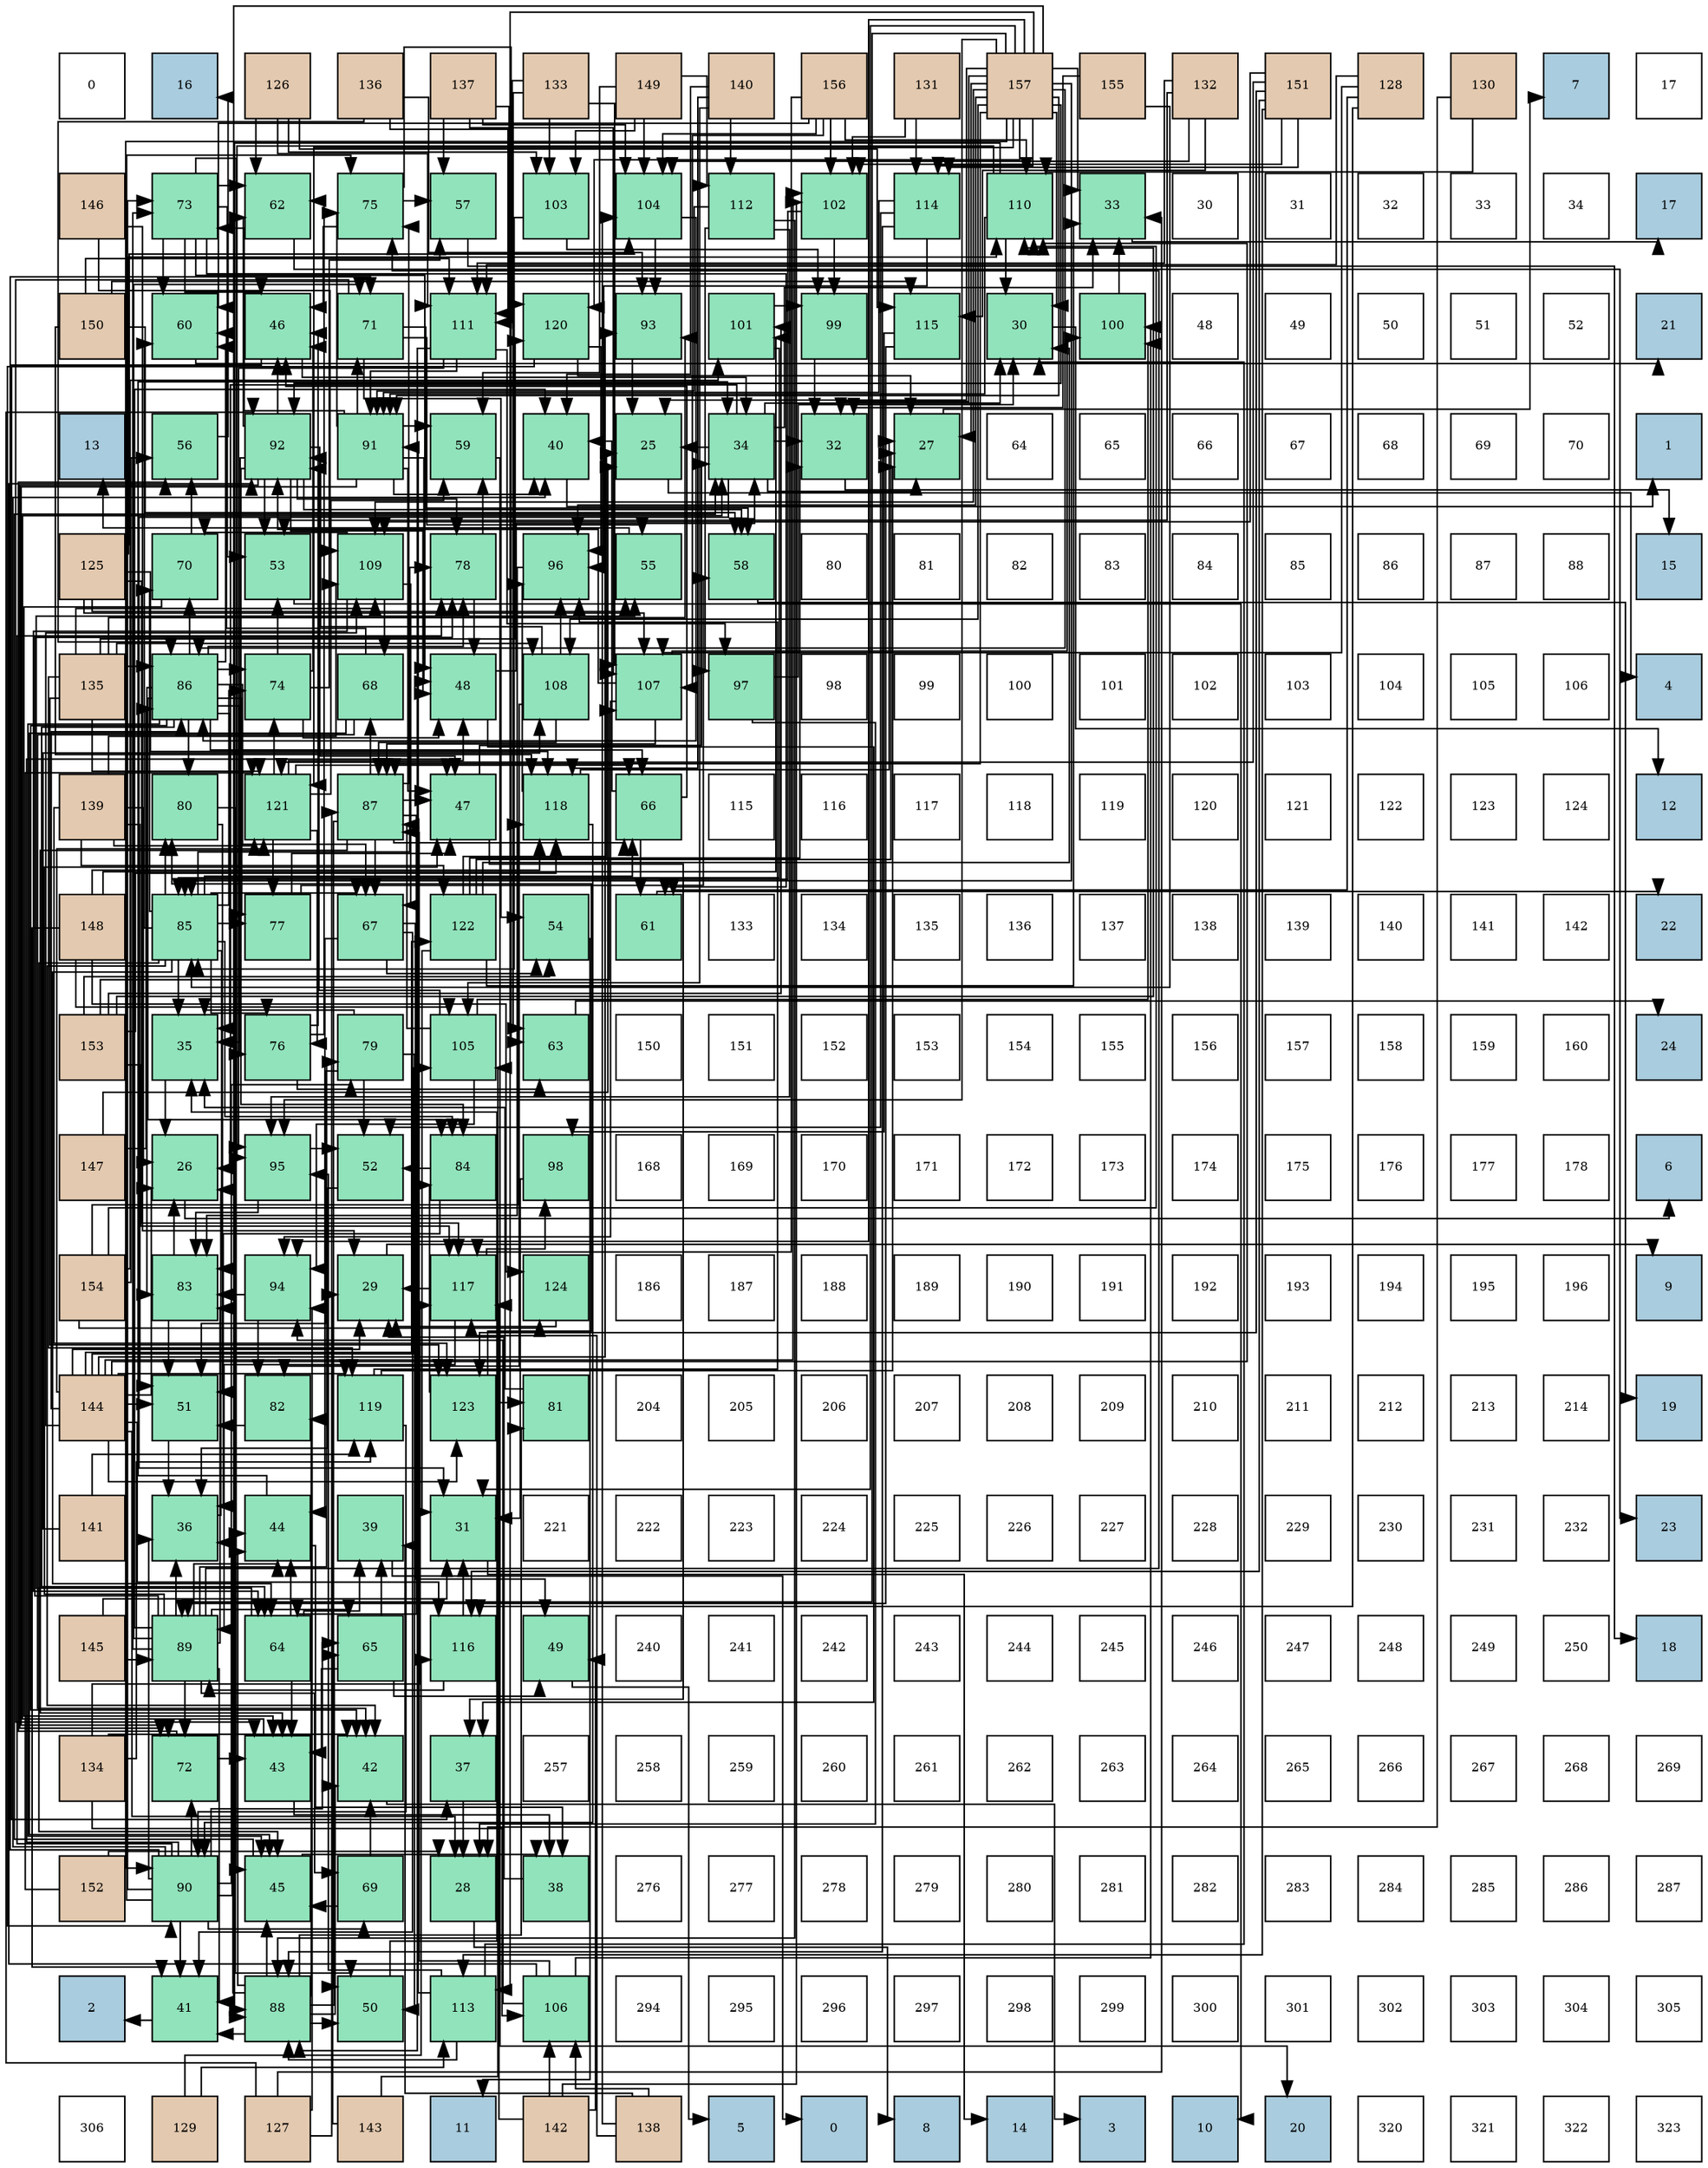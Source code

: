 digraph layout{
 rankdir=TB;
 splines=ortho;
 node [style=filled shape=square fixedsize=true width=0.6];
0[label="0", fontsize=8, fillcolor="#ffffff"];
1[label="16", fontsize=8, fillcolor="#a9ccde"];
2[label="126", fontsize=8, fillcolor="#e3c9af"];
3[label="136", fontsize=8, fillcolor="#e3c9af"];
4[label="137", fontsize=8, fillcolor="#e3c9af"];
5[label="133", fontsize=8, fillcolor="#e3c9af"];
6[label="149", fontsize=8, fillcolor="#e3c9af"];
7[label="140", fontsize=8, fillcolor="#e3c9af"];
8[label="156", fontsize=8, fillcolor="#e3c9af"];
9[label="131", fontsize=8, fillcolor="#e3c9af"];
10[label="157", fontsize=8, fillcolor="#e3c9af"];
11[label="155", fontsize=8, fillcolor="#e3c9af"];
12[label="132", fontsize=8, fillcolor="#e3c9af"];
13[label="151", fontsize=8, fillcolor="#e3c9af"];
14[label="128", fontsize=8, fillcolor="#e3c9af"];
15[label="130", fontsize=8, fillcolor="#e3c9af"];
16[label="7", fontsize=8, fillcolor="#a9ccde"];
17[label="17", fontsize=8, fillcolor="#ffffff"];
18[label="146", fontsize=8, fillcolor="#e3c9af"];
19[label="73", fontsize=8, fillcolor="#91e3bb"];
20[label="62", fontsize=8, fillcolor="#91e3bb"];
21[label="75", fontsize=8, fillcolor="#91e3bb"];
22[label="57", fontsize=8, fillcolor="#91e3bb"];
23[label="103", fontsize=8, fillcolor="#91e3bb"];
24[label="104", fontsize=8, fillcolor="#91e3bb"];
25[label="112", fontsize=8, fillcolor="#91e3bb"];
26[label="102", fontsize=8, fillcolor="#91e3bb"];
27[label="114", fontsize=8, fillcolor="#91e3bb"];
28[label="110", fontsize=8, fillcolor="#91e3bb"];
29[label="33", fontsize=8, fillcolor="#91e3bb"];
30[label="30", fontsize=8, fillcolor="#ffffff"];
31[label="31", fontsize=8, fillcolor="#ffffff"];
32[label="32", fontsize=8, fillcolor="#ffffff"];
33[label="33", fontsize=8, fillcolor="#ffffff"];
34[label="34", fontsize=8, fillcolor="#ffffff"];
35[label="17", fontsize=8, fillcolor="#a9ccde"];
36[label="150", fontsize=8, fillcolor="#e3c9af"];
37[label="60", fontsize=8, fillcolor="#91e3bb"];
38[label="46", fontsize=8, fillcolor="#91e3bb"];
39[label="71", fontsize=8, fillcolor="#91e3bb"];
40[label="111", fontsize=8, fillcolor="#91e3bb"];
41[label="120", fontsize=8, fillcolor="#91e3bb"];
42[label="93", fontsize=8, fillcolor="#91e3bb"];
43[label="101", fontsize=8, fillcolor="#91e3bb"];
44[label="99", fontsize=8, fillcolor="#91e3bb"];
45[label="115", fontsize=8, fillcolor="#91e3bb"];
46[label="30", fontsize=8, fillcolor="#91e3bb"];
47[label="100", fontsize=8, fillcolor="#91e3bb"];
48[label="48", fontsize=8, fillcolor="#ffffff"];
49[label="49", fontsize=8, fillcolor="#ffffff"];
50[label="50", fontsize=8, fillcolor="#ffffff"];
51[label="51", fontsize=8, fillcolor="#ffffff"];
52[label="52", fontsize=8, fillcolor="#ffffff"];
53[label="21", fontsize=8, fillcolor="#a9ccde"];
54[label="13", fontsize=8, fillcolor="#a9ccde"];
55[label="56", fontsize=8, fillcolor="#91e3bb"];
56[label="92", fontsize=8, fillcolor="#91e3bb"];
57[label="91", fontsize=8, fillcolor="#91e3bb"];
58[label="59", fontsize=8, fillcolor="#91e3bb"];
59[label="40", fontsize=8, fillcolor="#91e3bb"];
60[label="25", fontsize=8, fillcolor="#91e3bb"];
61[label="34", fontsize=8, fillcolor="#91e3bb"];
62[label="32", fontsize=8, fillcolor="#91e3bb"];
63[label="27", fontsize=8, fillcolor="#91e3bb"];
64[label="64", fontsize=8, fillcolor="#ffffff"];
65[label="65", fontsize=8, fillcolor="#ffffff"];
66[label="66", fontsize=8, fillcolor="#ffffff"];
67[label="67", fontsize=8, fillcolor="#ffffff"];
68[label="68", fontsize=8, fillcolor="#ffffff"];
69[label="69", fontsize=8, fillcolor="#ffffff"];
70[label="70", fontsize=8, fillcolor="#ffffff"];
71[label="1", fontsize=8, fillcolor="#a9ccde"];
72[label="125", fontsize=8, fillcolor="#e3c9af"];
73[label="70", fontsize=8, fillcolor="#91e3bb"];
74[label="53", fontsize=8, fillcolor="#91e3bb"];
75[label="109", fontsize=8, fillcolor="#91e3bb"];
76[label="78", fontsize=8, fillcolor="#91e3bb"];
77[label="96", fontsize=8, fillcolor="#91e3bb"];
78[label="55", fontsize=8, fillcolor="#91e3bb"];
79[label="58", fontsize=8, fillcolor="#91e3bb"];
80[label="80", fontsize=8, fillcolor="#ffffff"];
81[label="81", fontsize=8, fillcolor="#ffffff"];
82[label="82", fontsize=8, fillcolor="#ffffff"];
83[label="83", fontsize=8, fillcolor="#ffffff"];
84[label="84", fontsize=8, fillcolor="#ffffff"];
85[label="85", fontsize=8, fillcolor="#ffffff"];
86[label="86", fontsize=8, fillcolor="#ffffff"];
87[label="87", fontsize=8, fillcolor="#ffffff"];
88[label="88", fontsize=8, fillcolor="#ffffff"];
89[label="15", fontsize=8, fillcolor="#a9ccde"];
90[label="135", fontsize=8, fillcolor="#e3c9af"];
91[label="86", fontsize=8, fillcolor="#91e3bb"];
92[label="74", fontsize=8, fillcolor="#91e3bb"];
93[label="68", fontsize=8, fillcolor="#91e3bb"];
94[label="48", fontsize=8, fillcolor="#91e3bb"];
95[label="108", fontsize=8, fillcolor="#91e3bb"];
96[label="107", fontsize=8, fillcolor="#91e3bb"];
97[label="97", fontsize=8, fillcolor="#91e3bb"];
98[label="98", fontsize=8, fillcolor="#ffffff"];
99[label="99", fontsize=8, fillcolor="#ffffff"];
100[label="100", fontsize=8, fillcolor="#ffffff"];
101[label="101", fontsize=8, fillcolor="#ffffff"];
102[label="102", fontsize=8, fillcolor="#ffffff"];
103[label="103", fontsize=8, fillcolor="#ffffff"];
104[label="104", fontsize=8, fillcolor="#ffffff"];
105[label="105", fontsize=8, fillcolor="#ffffff"];
106[label="106", fontsize=8, fillcolor="#ffffff"];
107[label="4", fontsize=8, fillcolor="#a9ccde"];
108[label="139", fontsize=8, fillcolor="#e3c9af"];
109[label="80", fontsize=8, fillcolor="#91e3bb"];
110[label="121", fontsize=8, fillcolor="#91e3bb"];
111[label="87", fontsize=8, fillcolor="#91e3bb"];
112[label="47", fontsize=8, fillcolor="#91e3bb"];
113[label="118", fontsize=8, fillcolor="#91e3bb"];
114[label="66", fontsize=8, fillcolor="#91e3bb"];
115[label="115", fontsize=8, fillcolor="#ffffff"];
116[label="116", fontsize=8, fillcolor="#ffffff"];
117[label="117", fontsize=8, fillcolor="#ffffff"];
118[label="118", fontsize=8, fillcolor="#ffffff"];
119[label="119", fontsize=8, fillcolor="#ffffff"];
120[label="120", fontsize=8, fillcolor="#ffffff"];
121[label="121", fontsize=8, fillcolor="#ffffff"];
122[label="122", fontsize=8, fillcolor="#ffffff"];
123[label="123", fontsize=8, fillcolor="#ffffff"];
124[label="124", fontsize=8, fillcolor="#ffffff"];
125[label="12", fontsize=8, fillcolor="#a9ccde"];
126[label="148", fontsize=8, fillcolor="#e3c9af"];
127[label="85", fontsize=8, fillcolor="#91e3bb"];
128[label="77", fontsize=8, fillcolor="#91e3bb"];
129[label="67", fontsize=8, fillcolor="#91e3bb"];
130[label="122", fontsize=8, fillcolor="#91e3bb"];
131[label="54", fontsize=8, fillcolor="#91e3bb"];
132[label="61", fontsize=8, fillcolor="#91e3bb"];
133[label="133", fontsize=8, fillcolor="#ffffff"];
134[label="134", fontsize=8, fillcolor="#ffffff"];
135[label="135", fontsize=8, fillcolor="#ffffff"];
136[label="136", fontsize=8, fillcolor="#ffffff"];
137[label="137", fontsize=8, fillcolor="#ffffff"];
138[label="138", fontsize=8, fillcolor="#ffffff"];
139[label="139", fontsize=8, fillcolor="#ffffff"];
140[label="140", fontsize=8, fillcolor="#ffffff"];
141[label="141", fontsize=8, fillcolor="#ffffff"];
142[label="142", fontsize=8, fillcolor="#ffffff"];
143[label="22", fontsize=8, fillcolor="#a9ccde"];
144[label="153", fontsize=8, fillcolor="#e3c9af"];
145[label="35", fontsize=8, fillcolor="#91e3bb"];
146[label="76", fontsize=8, fillcolor="#91e3bb"];
147[label="79", fontsize=8, fillcolor="#91e3bb"];
148[label="105", fontsize=8, fillcolor="#91e3bb"];
149[label="63", fontsize=8, fillcolor="#91e3bb"];
150[label="150", fontsize=8, fillcolor="#ffffff"];
151[label="151", fontsize=8, fillcolor="#ffffff"];
152[label="152", fontsize=8, fillcolor="#ffffff"];
153[label="153", fontsize=8, fillcolor="#ffffff"];
154[label="154", fontsize=8, fillcolor="#ffffff"];
155[label="155", fontsize=8, fillcolor="#ffffff"];
156[label="156", fontsize=8, fillcolor="#ffffff"];
157[label="157", fontsize=8, fillcolor="#ffffff"];
158[label="158", fontsize=8, fillcolor="#ffffff"];
159[label="159", fontsize=8, fillcolor="#ffffff"];
160[label="160", fontsize=8, fillcolor="#ffffff"];
161[label="24", fontsize=8, fillcolor="#a9ccde"];
162[label="147", fontsize=8, fillcolor="#e3c9af"];
163[label="26", fontsize=8, fillcolor="#91e3bb"];
164[label="95", fontsize=8, fillcolor="#91e3bb"];
165[label="52", fontsize=8, fillcolor="#91e3bb"];
166[label="84", fontsize=8, fillcolor="#91e3bb"];
167[label="98", fontsize=8, fillcolor="#91e3bb"];
168[label="168", fontsize=8, fillcolor="#ffffff"];
169[label="169", fontsize=8, fillcolor="#ffffff"];
170[label="170", fontsize=8, fillcolor="#ffffff"];
171[label="171", fontsize=8, fillcolor="#ffffff"];
172[label="172", fontsize=8, fillcolor="#ffffff"];
173[label="173", fontsize=8, fillcolor="#ffffff"];
174[label="174", fontsize=8, fillcolor="#ffffff"];
175[label="175", fontsize=8, fillcolor="#ffffff"];
176[label="176", fontsize=8, fillcolor="#ffffff"];
177[label="177", fontsize=8, fillcolor="#ffffff"];
178[label="178", fontsize=8, fillcolor="#ffffff"];
179[label="6", fontsize=8, fillcolor="#a9ccde"];
180[label="154", fontsize=8, fillcolor="#e3c9af"];
181[label="83", fontsize=8, fillcolor="#91e3bb"];
182[label="94", fontsize=8, fillcolor="#91e3bb"];
183[label="29", fontsize=8, fillcolor="#91e3bb"];
184[label="117", fontsize=8, fillcolor="#91e3bb"];
185[label="124", fontsize=8, fillcolor="#91e3bb"];
186[label="186", fontsize=8, fillcolor="#ffffff"];
187[label="187", fontsize=8, fillcolor="#ffffff"];
188[label="188", fontsize=8, fillcolor="#ffffff"];
189[label="189", fontsize=8, fillcolor="#ffffff"];
190[label="190", fontsize=8, fillcolor="#ffffff"];
191[label="191", fontsize=8, fillcolor="#ffffff"];
192[label="192", fontsize=8, fillcolor="#ffffff"];
193[label="193", fontsize=8, fillcolor="#ffffff"];
194[label="194", fontsize=8, fillcolor="#ffffff"];
195[label="195", fontsize=8, fillcolor="#ffffff"];
196[label="196", fontsize=8, fillcolor="#ffffff"];
197[label="9", fontsize=8, fillcolor="#a9ccde"];
198[label="144", fontsize=8, fillcolor="#e3c9af"];
199[label="51", fontsize=8, fillcolor="#91e3bb"];
200[label="82", fontsize=8, fillcolor="#91e3bb"];
201[label="119", fontsize=8, fillcolor="#91e3bb"];
202[label="123", fontsize=8, fillcolor="#91e3bb"];
203[label="81", fontsize=8, fillcolor="#91e3bb"];
204[label="204", fontsize=8, fillcolor="#ffffff"];
205[label="205", fontsize=8, fillcolor="#ffffff"];
206[label="206", fontsize=8, fillcolor="#ffffff"];
207[label="207", fontsize=8, fillcolor="#ffffff"];
208[label="208", fontsize=8, fillcolor="#ffffff"];
209[label="209", fontsize=8, fillcolor="#ffffff"];
210[label="210", fontsize=8, fillcolor="#ffffff"];
211[label="211", fontsize=8, fillcolor="#ffffff"];
212[label="212", fontsize=8, fillcolor="#ffffff"];
213[label="213", fontsize=8, fillcolor="#ffffff"];
214[label="214", fontsize=8, fillcolor="#ffffff"];
215[label="19", fontsize=8, fillcolor="#a9ccde"];
216[label="141", fontsize=8, fillcolor="#e3c9af"];
217[label="36", fontsize=8, fillcolor="#91e3bb"];
218[label="44", fontsize=8, fillcolor="#91e3bb"];
219[label="39", fontsize=8, fillcolor="#91e3bb"];
220[label="31", fontsize=8, fillcolor="#91e3bb"];
221[label="221", fontsize=8, fillcolor="#ffffff"];
222[label="222", fontsize=8, fillcolor="#ffffff"];
223[label="223", fontsize=8, fillcolor="#ffffff"];
224[label="224", fontsize=8, fillcolor="#ffffff"];
225[label="225", fontsize=8, fillcolor="#ffffff"];
226[label="226", fontsize=8, fillcolor="#ffffff"];
227[label="227", fontsize=8, fillcolor="#ffffff"];
228[label="228", fontsize=8, fillcolor="#ffffff"];
229[label="229", fontsize=8, fillcolor="#ffffff"];
230[label="230", fontsize=8, fillcolor="#ffffff"];
231[label="231", fontsize=8, fillcolor="#ffffff"];
232[label="232", fontsize=8, fillcolor="#ffffff"];
233[label="23", fontsize=8, fillcolor="#a9ccde"];
234[label="145", fontsize=8, fillcolor="#e3c9af"];
235[label="89", fontsize=8, fillcolor="#91e3bb"];
236[label="64", fontsize=8, fillcolor="#91e3bb"];
237[label="65", fontsize=8, fillcolor="#91e3bb"];
238[label="116", fontsize=8, fillcolor="#91e3bb"];
239[label="49", fontsize=8, fillcolor="#91e3bb"];
240[label="240", fontsize=8, fillcolor="#ffffff"];
241[label="241", fontsize=8, fillcolor="#ffffff"];
242[label="242", fontsize=8, fillcolor="#ffffff"];
243[label="243", fontsize=8, fillcolor="#ffffff"];
244[label="244", fontsize=8, fillcolor="#ffffff"];
245[label="245", fontsize=8, fillcolor="#ffffff"];
246[label="246", fontsize=8, fillcolor="#ffffff"];
247[label="247", fontsize=8, fillcolor="#ffffff"];
248[label="248", fontsize=8, fillcolor="#ffffff"];
249[label="249", fontsize=8, fillcolor="#ffffff"];
250[label="250", fontsize=8, fillcolor="#ffffff"];
251[label="18", fontsize=8, fillcolor="#a9ccde"];
252[label="134", fontsize=8, fillcolor="#e3c9af"];
253[label="72", fontsize=8, fillcolor="#91e3bb"];
254[label="43", fontsize=8, fillcolor="#91e3bb"];
255[label="42", fontsize=8, fillcolor="#91e3bb"];
256[label="37", fontsize=8, fillcolor="#91e3bb"];
257[label="257", fontsize=8, fillcolor="#ffffff"];
258[label="258", fontsize=8, fillcolor="#ffffff"];
259[label="259", fontsize=8, fillcolor="#ffffff"];
260[label="260", fontsize=8, fillcolor="#ffffff"];
261[label="261", fontsize=8, fillcolor="#ffffff"];
262[label="262", fontsize=8, fillcolor="#ffffff"];
263[label="263", fontsize=8, fillcolor="#ffffff"];
264[label="264", fontsize=8, fillcolor="#ffffff"];
265[label="265", fontsize=8, fillcolor="#ffffff"];
266[label="266", fontsize=8, fillcolor="#ffffff"];
267[label="267", fontsize=8, fillcolor="#ffffff"];
268[label="268", fontsize=8, fillcolor="#ffffff"];
269[label="269", fontsize=8, fillcolor="#ffffff"];
270[label="152", fontsize=8, fillcolor="#e3c9af"];
271[label="90", fontsize=8, fillcolor="#91e3bb"];
272[label="45", fontsize=8, fillcolor="#91e3bb"];
273[label="69", fontsize=8, fillcolor="#91e3bb"];
274[label="28", fontsize=8, fillcolor="#91e3bb"];
275[label="38", fontsize=8, fillcolor="#91e3bb"];
276[label="276", fontsize=8, fillcolor="#ffffff"];
277[label="277", fontsize=8, fillcolor="#ffffff"];
278[label="278", fontsize=8, fillcolor="#ffffff"];
279[label="279", fontsize=8, fillcolor="#ffffff"];
280[label="280", fontsize=8, fillcolor="#ffffff"];
281[label="281", fontsize=8, fillcolor="#ffffff"];
282[label="282", fontsize=8, fillcolor="#ffffff"];
283[label="283", fontsize=8, fillcolor="#ffffff"];
284[label="284", fontsize=8, fillcolor="#ffffff"];
285[label="285", fontsize=8, fillcolor="#ffffff"];
286[label="286", fontsize=8, fillcolor="#ffffff"];
287[label="287", fontsize=8, fillcolor="#ffffff"];
288[label="2", fontsize=8, fillcolor="#a9ccde"];
289[label="41", fontsize=8, fillcolor="#91e3bb"];
290[label="88", fontsize=8, fillcolor="#91e3bb"];
291[label="50", fontsize=8, fillcolor="#91e3bb"];
292[label="113", fontsize=8, fillcolor="#91e3bb"];
293[label="106", fontsize=8, fillcolor="#91e3bb"];
294[label="294", fontsize=8, fillcolor="#ffffff"];
295[label="295", fontsize=8, fillcolor="#ffffff"];
296[label="296", fontsize=8, fillcolor="#ffffff"];
297[label="297", fontsize=8, fillcolor="#ffffff"];
298[label="298", fontsize=8, fillcolor="#ffffff"];
299[label="299", fontsize=8, fillcolor="#ffffff"];
300[label="300", fontsize=8, fillcolor="#ffffff"];
301[label="301", fontsize=8, fillcolor="#ffffff"];
302[label="302", fontsize=8, fillcolor="#ffffff"];
303[label="303", fontsize=8, fillcolor="#ffffff"];
304[label="304", fontsize=8, fillcolor="#ffffff"];
305[label="305", fontsize=8, fillcolor="#ffffff"];
306[label="306", fontsize=8, fillcolor="#ffffff"];
307[label="129", fontsize=8, fillcolor="#e3c9af"];
308[label="127", fontsize=8, fillcolor="#e3c9af"];
309[label="143", fontsize=8, fillcolor="#e3c9af"];
310[label="11", fontsize=8, fillcolor="#a9ccde"];
311[label="142", fontsize=8, fillcolor="#e3c9af"];
312[label="138", fontsize=8, fillcolor="#e3c9af"];
313[label="5", fontsize=8, fillcolor="#a9ccde"];
314[label="0", fontsize=8, fillcolor="#a9ccde"];
315[label="8", fontsize=8, fillcolor="#a9ccde"];
316[label="14", fontsize=8, fillcolor="#a9ccde"];
317[label="3", fontsize=8, fillcolor="#a9ccde"];
318[label="10", fontsize=8, fillcolor="#a9ccde"];
319[label="20", fontsize=8, fillcolor="#a9ccde"];
320[label="320", fontsize=8, fillcolor="#ffffff"];
321[label="321", fontsize=8, fillcolor="#ffffff"];
322[label="322", fontsize=8, fillcolor="#ffffff"];
323[label="323", fontsize=8, fillcolor="#ffffff"];
edge [constraint=false, style=vis];60 -> 107;
163 -> 179;
63 -> 16;
274 -> 315;
183 -> 197;
46 -> 125;
220 -> 316;
62 -> 89;
29 -> 35;
61 -> 60;
61 -> 163;
61 -> 63;
61 -> 46;
61 -> 220;
61 -> 62;
61 -> 29;
145 -> 163;
217 -> 163;
256 -> 274;
275 -> 183;
219 -> 314;
59 -> 71;
289 -> 288;
255 -> 317;
254 -> 61;
254 -> 275;
218 -> 61;
218 -> 275;
272 -> 61;
272 -> 275;
38 -> 61;
38 -> 256;
112 -> 61;
112 -> 256;
94 -> 61;
94 -> 256;
239 -> 313;
291 -> 145;
199 -> 217;
165 -> 217;
74 -> 318;
131 -> 310;
78 -> 54;
55 -> 1;
22 -> 251;
79 -> 215;
58 -> 319;
37 -> 53;
132 -> 143;
20 -> 233;
149 -> 161;
236 -> 219;
236 -> 254;
236 -> 218;
236 -> 78;
237 -> 219;
237 -> 254;
237 -> 239;
114 -> 59;
114 -> 38;
114 -> 132;
129 -> 289;
129 -> 218;
129 -> 239;
129 -> 131;
93 -> 255;
93 -> 272;
93 -> 37;
273 -> 255;
273 -> 272;
73 -> 254;
73 -> 55;
39 -> 254;
39 -> 131;
39 -> 78;
39 -> 79;
253 -> 254;
253 -> 55;
19 -> 272;
19 -> 38;
19 -> 94;
19 -> 74;
19 -> 37;
19 -> 132;
19 -> 20;
92 -> 38;
92 -> 94;
92 -> 74;
92 -> 22;
21 -> 38;
21 -> 22;
21 -> 149;
146 -> 38;
146 -> 20;
146 -> 149;
128 -> 112;
128 -> 79;
76 -> 94;
76 -> 58;
147 -> 145;
147 -> 291;
147 -> 199;
147 -> 165;
109 -> 291;
109 -> 199;
203 -> 145;
200 -> 199;
181 -> 163;
181 -> 199;
166 -> 217;
166 -> 165;
127 -> 145;
127 -> 255;
127 -> 272;
127 -> 37;
127 -> 236;
127 -> 114;
127 -> 129;
127 -> 73;
127 -> 92;
127 -> 146;
127 -> 128;
127 -> 76;
127 -> 109;
127 -> 181;
127 -> 166;
91 -> 145;
91 -> 255;
91 -> 272;
91 -> 37;
91 -> 236;
91 -> 114;
91 -> 129;
91 -> 73;
91 -> 92;
91 -> 146;
91 -> 128;
91 -> 76;
91 -> 109;
91 -> 181;
91 -> 166;
111 -> 254;
111 -> 112;
111 -> 291;
111 -> 236;
111 -> 114;
111 -> 129;
111 -> 93;
111 -> 21;
290 -> 217;
290 -> 289;
290 -> 255;
290 -> 218;
290 -> 272;
290 -> 291;
290 -> 237;
290 -> 203;
290 -> 200;
235 -> 217;
235 -> 59;
235 -> 289;
235 -> 218;
235 -> 112;
235 -> 237;
235 -> 273;
235 -> 39;
235 -> 253;
235 -> 19;
235 -> 21;
235 -> 76;
235 -> 147;
235 -> 181;
271 -> 217;
271 -> 59;
271 -> 289;
271 -> 218;
271 -> 112;
271 -> 237;
271 -> 273;
271 -> 39;
271 -> 253;
271 -> 19;
271 -> 21;
271 -> 76;
271 -> 147;
57 -> 59;
57 -> 112;
57 -> 94;
57 -> 58;
57 -> 39;
57 -> 253;
57 -> 19;
57 -> 21;
56 -> 145;
56 -> 38;
56 -> 112;
56 -> 94;
56 -> 74;
56 -> 79;
56 -> 20;
56 -> 253;
56 -> 76;
56 -> 166;
42 -> 60;
182 -> 200;
182 -> 181;
164 -> 165;
164 -> 181;
77 -> 181;
97 -> 274;
97 -> 46;
167 -> 220;
44 -> 62;
47 -> 29;
43 -> 127;
43 -> 44;
26 -> 127;
26 -> 44;
23 -> 127;
23 -> 44;
24 -> 91;
24 -> 42;
148 -> 111;
148 -> 56;
148 -> 182;
148 -> 47;
293 -> 111;
293 -> 56;
293 -> 182;
293 -> 47;
96 -> 111;
96 -> 56;
96 -> 182;
96 -> 47;
95 -> 200;
95 -> 111;
95 -> 56;
95 -> 77;
75 -> 236;
75 -> 129;
75 -> 93;
75 -> 73;
28 -> 46;
28 -> 290;
28 -> 57;
28 -> 164;
40 -> 290;
40 -> 57;
40 -> 164;
40 -> 97;
25 -> 290;
25 -> 57;
25 -> 164;
25 -> 97;
292 -> 46;
292 -> 290;
292 -> 57;
292 -> 164;
27 -> 165;
27 -> 290;
27 -> 57;
27 -> 77;
45 -> 235;
45 -> 167;
238 -> 220;
238 -> 235;
184 -> 183;
184 -> 235;
184 -> 167;
113 -> 63;
113 -> 271;
113 -> 77;
201 -> 63;
201 -> 271;
201 -> 77;
41 -> 63;
41 -> 271;
41 -> 77;
110 -> 94;
110 -> 58;
110 -> 114;
110 -> 92;
110 -> 146;
110 -> 128;
130 -> 60;
130 -> 63;
130 -> 46;
130 -> 220;
130 -> 62;
130 -> 29;
202 -> 109;
202 -> 203;
202 -> 166;
185 -> 183;
72 -> 78;
72 -> 24;
72 -> 96;
72 -> 28;
72 -> 184;
72 -> 113;
2 -> 20;
2 -> 23;
2 -> 40;
2 -> 45;
308 -> 29;
308 -> 111;
308 -> 56;
308 -> 182;
14 -> 132;
14 -> 96;
14 -> 40;
14 -> 238;
307 -> 292;
307 -> 238;
15 -> 274;
15 -> 28;
9 -> 26;
9 -> 27;
12 -> 74;
12 -> 24;
12 -> 40;
12 -> 45;
5 -> 149;
5 -> 23;
5 -> 96;
5 -> 40;
252 -> 255;
252 -> 293;
252 -> 184;
252 -> 201;
90 -> 91;
90 -> 42;
90 -> 95;
90 -> 75;
90 -> 201;
90 -> 41;
90 -> 110;
90 -> 202;
3 -> 91;
3 -> 42;
3 -> 41;
4 -> 22;
4 -> 24;
4 -> 96;
4 -> 40;
312 -> 219;
312 -> 24;
312 -> 293;
312 -> 184;
108 -> 163;
108 -> 199;
108 -> 75;
108 -> 110;
108 -> 130;
108 -> 202;
7 -> 59;
7 -> 148;
7 -> 25;
7 -> 113;
216 -> 95;
216 -> 201;
311 -> 239;
311 -> 26;
311 -> 293;
311 -> 184;
309 -> 183;
309 -> 148;
198 -> 163;
198 -> 274;
198 -> 183;
198 -> 199;
198 -> 91;
198 -> 42;
198 -> 26;
198 -> 148;
198 -> 75;
198 -> 28;
198 -> 238;
198 -> 201;
198 -> 110;
198 -> 130;
198 -> 202;
234 -> 220;
234 -> 235;
18 -> 183;
18 -> 75;
162 -> 60;
162 -> 91;
126 -> 289;
126 -> 43;
126 -> 148;
126 -> 113;
126 -> 185;
6 -> 58;
6 -> 23;
6 -> 24;
6 -> 25;
36 -> 79;
36 -> 40;
36 -> 45;
36 -> 113;
13 -> 26;
13 -> 75;
13 -> 292;
13 -> 27;
13 -> 238;
13 -> 110;
13 -> 202;
270 -> 274;
270 -> 110;
144 -> 131;
144 -> 43;
144 -> 96;
144 -> 28;
144 -> 184;
144 -> 113;
180 -> 55;
180 -> 43;
180 -> 28;
180 -> 113;
180 -> 185;
11 -> 62;
11 -> 127;
8 -> 37;
8 -> 26;
8 -> 24;
8 -> 96;
8 -> 28;
8 -> 184;
10 -> 60;
10 -> 63;
10 -> 46;
10 -> 220;
10 -> 62;
10 -> 29;
10 -> 127;
10 -> 91;
10 -> 111;
10 -> 290;
10 -> 235;
10 -> 271;
10 -> 57;
10 -> 56;
10 -> 182;
10 -> 164;
10 -> 77;
10 -> 95;
10 -> 75;
10 -> 292;
10 -> 27;
10 -> 41;
10 -> 110;
edge [constraint=true, style=invis];
0 -> 18 -> 36 -> 54 -> 72 -> 90 -> 108 -> 126 -> 144 -> 162 -> 180 -> 198 -> 216 -> 234 -> 252 -> 270 -> 288 -> 306;
1 -> 19 -> 37 -> 55 -> 73 -> 91 -> 109 -> 127 -> 145 -> 163 -> 181 -> 199 -> 217 -> 235 -> 253 -> 271 -> 289 -> 307;
2 -> 20 -> 38 -> 56 -> 74 -> 92 -> 110 -> 128 -> 146 -> 164 -> 182 -> 200 -> 218 -> 236 -> 254 -> 272 -> 290 -> 308;
3 -> 21 -> 39 -> 57 -> 75 -> 93 -> 111 -> 129 -> 147 -> 165 -> 183 -> 201 -> 219 -> 237 -> 255 -> 273 -> 291 -> 309;
4 -> 22 -> 40 -> 58 -> 76 -> 94 -> 112 -> 130 -> 148 -> 166 -> 184 -> 202 -> 220 -> 238 -> 256 -> 274 -> 292 -> 310;
5 -> 23 -> 41 -> 59 -> 77 -> 95 -> 113 -> 131 -> 149 -> 167 -> 185 -> 203 -> 221 -> 239 -> 257 -> 275 -> 293 -> 311;
6 -> 24 -> 42 -> 60 -> 78 -> 96 -> 114 -> 132 -> 150 -> 168 -> 186 -> 204 -> 222 -> 240 -> 258 -> 276 -> 294 -> 312;
7 -> 25 -> 43 -> 61 -> 79 -> 97 -> 115 -> 133 -> 151 -> 169 -> 187 -> 205 -> 223 -> 241 -> 259 -> 277 -> 295 -> 313;
8 -> 26 -> 44 -> 62 -> 80 -> 98 -> 116 -> 134 -> 152 -> 170 -> 188 -> 206 -> 224 -> 242 -> 260 -> 278 -> 296 -> 314;
9 -> 27 -> 45 -> 63 -> 81 -> 99 -> 117 -> 135 -> 153 -> 171 -> 189 -> 207 -> 225 -> 243 -> 261 -> 279 -> 297 -> 315;
10 -> 28 -> 46 -> 64 -> 82 -> 100 -> 118 -> 136 -> 154 -> 172 -> 190 -> 208 -> 226 -> 244 -> 262 -> 280 -> 298 -> 316;
11 -> 29 -> 47 -> 65 -> 83 -> 101 -> 119 -> 137 -> 155 -> 173 -> 191 -> 209 -> 227 -> 245 -> 263 -> 281 -> 299 -> 317;
12 -> 30 -> 48 -> 66 -> 84 -> 102 -> 120 -> 138 -> 156 -> 174 -> 192 -> 210 -> 228 -> 246 -> 264 -> 282 -> 300 -> 318;
13 -> 31 -> 49 -> 67 -> 85 -> 103 -> 121 -> 139 -> 157 -> 175 -> 193 -> 211 -> 229 -> 247 -> 265 -> 283 -> 301 -> 319;
14 -> 32 -> 50 -> 68 -> 86 -> 104 -> 122 -> 140 -> 158 -> 176 -> 194 -> 212 -> 230 -> 248 -> 266 -> 284 -> 302 -> 320;
15 -> 33 -> 51 -> 69 -> 87 -> 105 -> 123 -> 141 -> 159 -> 177 -> 195 -> 213 -> 231 -> 249 -> 267 -> 285 -> 303 -> 321;
16 -> 34 -> 52 -> 70 -> 88 -> 106 -> 124 -> 142 -> 160 -> 178 -> 196 -> 214 -> 232 -> 250 -> 268 -> 286 -> 304 -> 322;
17 -> 35 -> 53 -> 71 -> 89 -> 107 -> 125 -> 143 -> 161 -> 179 -> 197 -> 215 -> 233 -> 251 -> 269 -> 287 -> 305 -> 323;
rank = same {0 -> 1 -> 2 -> 3 -> 4 -> 5 -> 6 -> 7 -> 8 -> 9 -> 10 -> 11 -> 12 -> 13 -> 14 -> 15 -> 16 -> 17};
rank = same {18 -> 19 -> 20 -> 21 -> 22 -> 23 -> 24 -> 25 -> 26 -> 27 -> 28 -> 29 -> 30 -> 31 -> 32 -> 33 -> 34 -> 35};
rank = same {36 -> 37 -> 38 -> 39 -> 40 -> 41 -> 42 -> 43 -> 44 -> 45 -> 46 -> 47 -> 48 -> 49 -> 50 -> 51 -> 52 -> 53};
rank = same {54 -> 55 -> 56 -> 57 -> 58 -> 59 -> 60 -> 61 -> 62 -> 63 -> 64 -> 65 -> 66 -> 67 -> 68 -> 69 -> 70 -> 71};
rank = same {72 -> 73 -> 74 -> 75 -> 76 -> 77 -> 78 -> 79 -> 80 -> 81 -> 82 -> 83 -> 84 -> 85 -> 86 -> 87 -> 88 -> 89};
rank = same {90 -> 91 -> 92 -> 93 -> 94 -> 95 -> 96 -> 97 -> 98 -> 99 -> 100 -> 101 -> 102 -> 103 -> 104 -> 105 -> 106 -> 107};
rank = same {108 -> 109 -> 110 -> 111 -> 112 -> 113 -> 114 -> 115 -> 116 -> 117 -> 118 -> 119 -> 120 -> 121 -> 122 -> 123 -> 124 -> 125};
rank = same {126 -> 127 -> 128 -> 129 -> 130 -> 131 -> 132 -> 133 -> 134 -> 135 -> 136 -> 137 -> 138 -> 139 -> 140 -> 141 -> 142 -> 143};
rank = same {144 -> 145 -> 146 -> 147 -> 148 -> 149 -> 150 -> 151 -> 152 -> 153 -> 154 -> 155 -> 156 -> 157 -> 158 -> 159 -> 160 -> 161};
rank = same {162 -> 163 -> 164 -> 165 -> 166 -> 167 -> 168 -> 169 -> 170 -> 171 -> 172 -> 173 -> 174 -> 175 -> 176 -> 177 -> 178 -> 179};
rank = same {180 -> 181 -> 182 -> 183 -> 184 -> 185 -> 186 -> 187 -> 188 -> 189 -> 190 -> 191 -> 192 -> 193 -> 194 -> 195 -> 196 -> 197};
rank = same {198 -> 199 -> 200 -> 201 -> 202 -> 203 -> 204 -> 205 -> 206 -> 207 -> 208 -> 209 -> 210 -> 211 -> 212 -> 213 -> 214 -> 215};
rank = same {216 -> 217 -> 218 -> 219 -> 220 -> 221 -> 222 -> 223 -> 224 -> 225 -> 226 -> 227 -> 228 -> 229 -> 230 -> 231 -> 232 -> 233};
rank = same {234 -> 235 -> 236 -> 237 -> 238 -> 239 -> 240 -> 241 -> 242 -> 243 -> 244 -> 245 -> 246 -> 247 -> 248 -> 249 -> 250 -> 251};
rank = same {252 -> 253 -> 254 -> 255 -> 256 -> 257 -> 258 -> 259 -> 260 -> 261 -> 262 -> 263 -> 264 -> 265 -> 266 -> 267 -> 268 -> 269};
rank = same {270 -> 271 -> 272 -> 273 -> 274 -> 275 -> 276 -> 277 -> 278 -> 279 -> 280 -> 281 -> 282 -> 283 -> 284 -> 285 -> 286 -> 287};
rank = same {288 -> 289 -> 290 -> 291 -> 292 -> 293 -> 294 -> 295 -> 296 -> 297 -> 298 -> 299 -> 300 -> 301 -> 302 -> 303 -> 304 -> 305};
rank = same {306 -> 307 -> 308 -> 309 -> 310 -> 311 -> 312 -> 313 -> 314 -> 315 -> 316 -> 317 -> 318 -> 319 -> 320 -> 321 -> 322 -> 323};
}